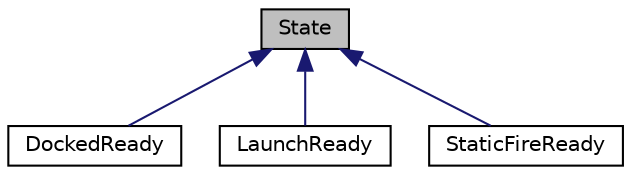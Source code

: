 digraph "State"
{
 // LATEX_PDF_SIZE
  edge [fontname="Helvetica",fontsize="10",labelfontname="Helvetica",labelfontsize="10"];
  node [fontname="Helvetica",fontsize="10",shape=record];
  Node1 [label="State",height=0.2,width=0.4,color="black", fillcolor="grey75", style="filled", fontcolor="black",tooltip=" "];
  Node1 -> Node2 [dir="back",color="midnightblue",fontsize="10",style="solid",fontname="Helvetica"];
  Node2 [label="DockedReady",height=0.2,width=0.4,color="black", fillcolor="white", style="filled",URL="$classDockedReady.html",tooltip=" "];
  Node1 -> Node3 [dir="back",color="midnightblue",fontsize="10",style="solid",fontname="Helvetica"];
  Node3 [label="LaunchReady",height=0.2,width=0.4,color="black", fillcolor="white", style="filled",URL="$classLaunchReady.html",tooltip=" "];
  Node1 -> Node4 [dir="back",color="midnightblue",fontsize="10",style="solid",fontname="Helvetica"];
  Node4 [label="StaticFireReady",height=0.2,width=0.4,color="black", fillcolor="white", style="filled",URL="$classStaticFireReady.html",tooltip=" "];
}
